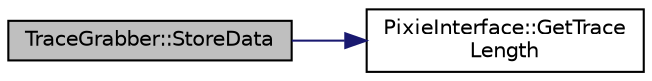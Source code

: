 digraph "TraceGrabber::StoreData"
{
  edge [fontname="Helvetica",fontsize="10",labelfontname="Helvetica",labelfontsize="10"];
  node [fontname="Helvetica",fontsize="10",shape=record];
  rankdir="LR";
  Node1 [label="TraceGrabber::StoreData",height=0.2,width=0.4,color="black", fillcolor="grey75", style="filled", fontcolor="black"];
  Node1 -> Node2 [color="midnightblue",fontsize="10",style="solid",fontname="Helvetica"];
  Node2 [label="PixieInterface::GetTrace\lLength",height=0.2,width=0.4,color="black", fillcolor="white", style="filled",URL="$d9/dc6/class_pixie_interface.html#ac733d7e707e08abbb56b90e86e633f5d"];
}
